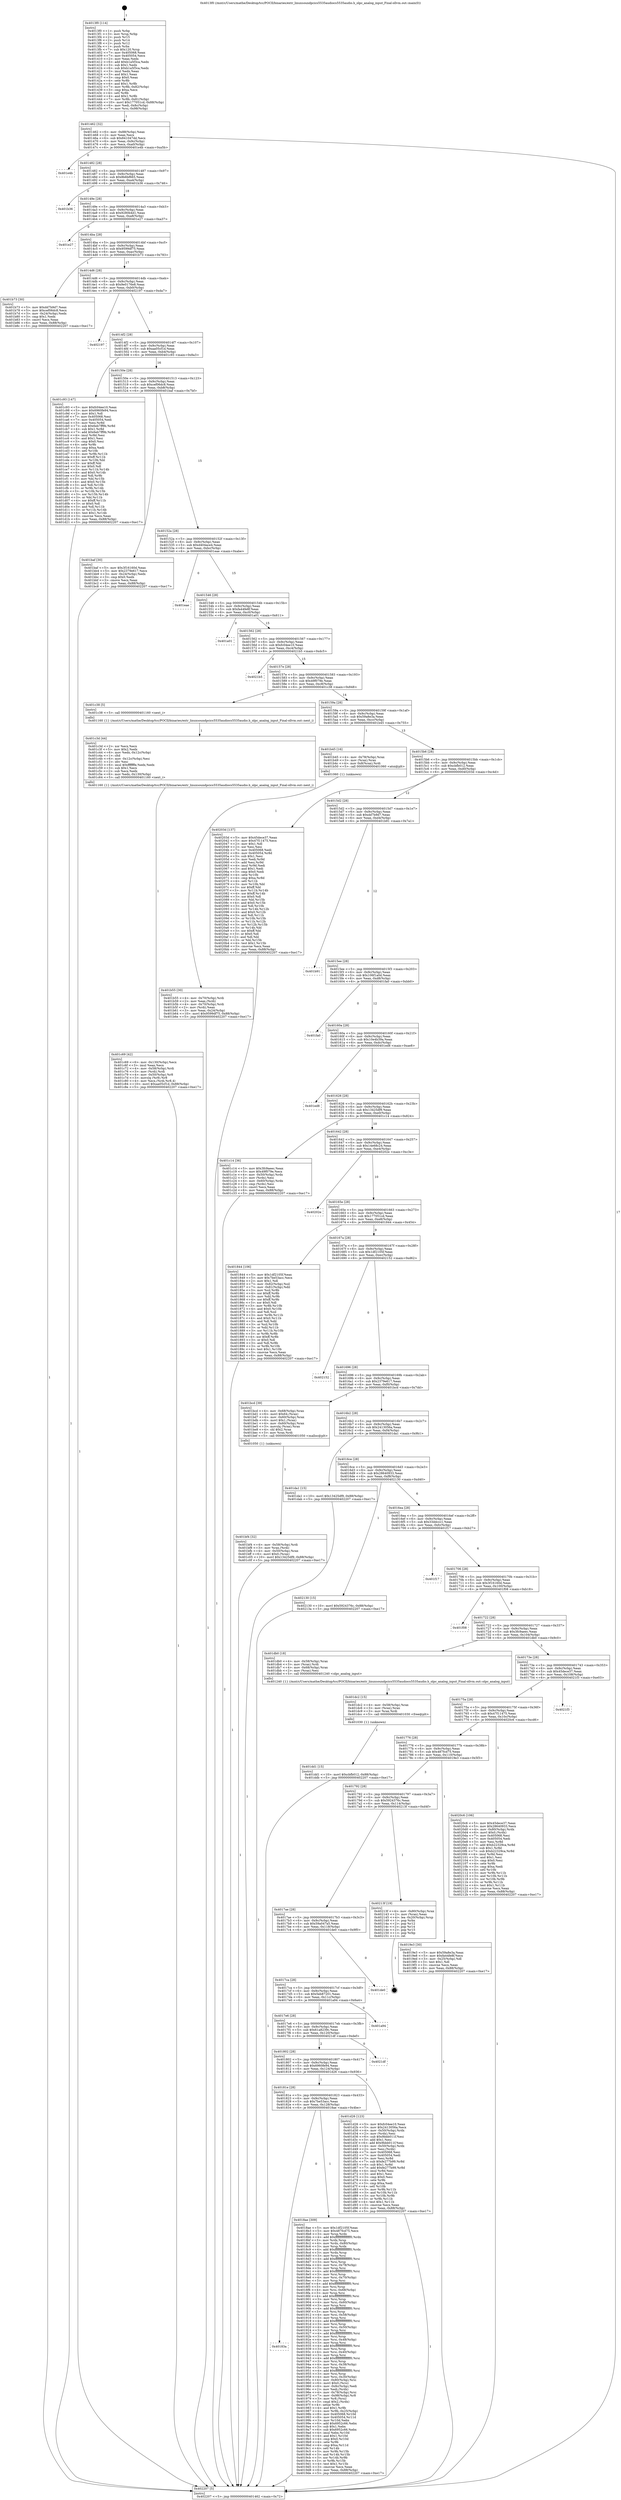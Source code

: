 digraph "0x4013f0" {
  label = "0x4013f0 (/mnt/c/Users/mathe/Desktop/tcc/POCII/binaries/extr_linuxsoundpcics5535audiocs5535audio.h_olpc_analog_input_Final-ollvm.out::main(0))"
  labelloc = "t"
  node[shape=record]

  Entry [label="",width=0.3,height=0.3,shape=circle,fillcolor=black,style=filled]
  "0x401462" [label="{
     0x401462 [32]\l
     | [instrs]\l
     &nbsp;&nbsp;0x401462 \<+6\>: mov -0x88(%rbp),%eax\l
     &nbsp;&nbsp;0x401468 \<+2\>: mov %eax,%ecx\l
     &nbsp;&nbsp;0x40146a \<+6\>: sub $0x841047dd,%ecx\l
     &nbsp;&nbsp;0x401470 \<+6\>: mov %eax,-0x9c(%rbp)\l
     &nbsp;&nbsp;0x401476 \<+6\>: mov %ecx,-0xa0(%rbp)\l
     &nbsp;&nbsp;0x40147c \<+6\>: je 0000000000401e4b \<main+0xa5b\>\l
  }"]
  "0x401e4b" [label="{
     0x401e4b\l
  }", style=dashed]
  "0x401482" [label="{
     0x401482 [28]\l
     | [instrs]\l
     &nbsp;&nbsp;0x401482 \<+5\>: jmp 0000000000401487 \<main+0x97\>\l
     &nbsp;&nbsp;0x401487 \<+6\>: mov -0x9c(%rbp),%eax\l
     &nbsp;&nbsp;0x40148d \<+5\>: sub $0x8b6bf665,%eax\l
     &nbsp;&nbsp;0x401492 \<+6\>: mov %eax,-0xa4(%rbp)\l
     &nbsp;&nbsp;0x401498 \<+6\>: je 0000000000401b36 \<main+0x746\>\l
  }"]
  Exit [label="",width=0.3,height=0.3,shape=circle,fillcolor=black,style=filled,peripheries=2]
  "0x401b36" [label="{
     0x401b36\l
  }", style=dashed]
  "0x40149e" [label="{
     0x40149e [28]\l
     | [instrs]\l
     &nbsp;&nbsp;0x40149e \<+5\>: jmp 00000000004014a3 \<main+0xb3\>\l
     &nbsp;&nbsp;0x4014a3 \<+6\>: mov -0x9c(%rbp),%eax\l
     &nbsp;&nbsp;0x4014a9 \<+5\>: sub $0x9280b4d1,%eax\l
     &nbsp;&nbsp;0x4014ae \<+6\>: mov %eax,-0xa8(%rbp)\l
     &nbsp;&nbsp;0x4014b4 \<+6\>: je 0000000000401e27 \<main+0xa37\>\l
  }"]
  "0x401dd1" [label="{
     0x401dd1 [15]\l
     | [instrs]\l
     &nbsp;&nbsp;0x401dd1 \<+10\>: movl $0xcbfb012,-0x88(%rbp)\l
     &nbsp;&nbsp;0x401ddb \<+5\>: jmp 0000000000402207 \<main+0xe17\>\l
  }"]
  "0x401e27" [label="{
     0x401e27\l
  }", style=dashed]
  "0x4014ba" [label="{
     0x4014ba [28]\l
     | [instrs]\l
     &nbsp;&nbsp;0x4014ba \<+5\>: jmp 00000000004014bf \<main+0xcf\>\l
     &nbsp;&nbsp;0x4014bf \<+6\>: mov -0x9c(%rbp),%eax\l
     &nbsp;&nbsp;0x4014c5 \<+5\>: sub $0x9599df75,%eax\l
     &nbsp;&nbsp;0x4014ca \<+6\>: mov %eax,-0xac(%rbp)\l
     &nbsp;&nbsp;0x4014d0 \<+6\>: je 0000000000401b73 \<main+0x783\>\l
  }"]
  "0x401dc2" [label="{
     0x401dc2 [15]\l
     | [instrs]\l
     &nbsp;&nbsp;0x401dc2 \<+4\>: mov -0x58(%rbp),%rax\l
     &nbsp;&nbsp;0x401dc6 \<+3\>: mov (%rax),%rax\l
     &nbsp;&nbsp;0x401dc9 \<+3\>: mov %rax,%rdi\l
     &nbsp;&nbsp;0x401dcc \<+5\>: call 0000000000401030 \<free@plt\>\l
     | [calls]\l
     &nbsp;&nbsp;0x401030 \{1\} (unknown)\l
  }"]
  "0x401b73" [label="{
     0x401b73 [30]\l
     | [instrs]\l
     &nbsp;&nbsp;0x401b73 \<+5\>: mov $0xdd7b9d7,%eax\l
     &nbsp;&nbsp;0x401b78 \<+5\>: mov $0xcef06dc8,%ecx\l
     &nbsp;&nbsp;0x401b7d \<+3\>: mov -0x24(%rbp),%edx\l
     &nbsp;&nbsp;0x401b80 \<+3\>: cmp $0x1,%edx\l
     &nbsp;&nbsp;0x401b83 \<+3\>: cmovl %ecx,%eax\l
     &nbsp;&nbsp;0x401b86 \<+6\>: mov %eax,-0x88(%rbp)\l
     &nbsp;&nbsp;0x401b8c \<+5\>: jmp 0000000000402207 \<main+0xe17\>\l
  }"]
  "0x4014d6" [label="{
     0x4014d6 [28]\l
     | [instrs]\l
     &nbsp;&nbsp;0x4014d6 \<+5\>: jmp 00000000004014db \<main+0xeb\>\l
     &nbsp;&nbsp;0x4014db \<+6\>: mov -0x9c(%rbp),%eax\l
     &nbsp;&nbsp;0x4014e1 \<+5\>: sub $0x9e0176e8,%eax\l
     &nbsp;&nbsp;0x4014e6 \<+6\>: mov %eax,-0xb0(%rbp)\l
     &nbsp;&nbsp;0x4014ec \<+6\>: je 0000000000402197 \<main+0xda7\>\l
  }"]
  "0x401c69" [label="{
     0x401c69 [42]\l
     | [instrs]\l
     &nbsp;&nbsp;0x401c69 \<+6\>: mov -0x130(%rbp),%ecx\l
     &nbsp;&nbsp;0x401c6f \<+3\>: imul %eax,%ecx\l
     &nbsp;&nbsp;0x401c72 \<+4\>: mov -0x58(%rbp),%rdi\l
     &nbsp;&nbsp;0x401c76 \<+3\>: mov (%rdi),%rdi\l
     &nbsp;&nbsp;0x401c79 \<+4\>: mov -0x50(%rbp),%r8\l
     &nbsp;&nbsp;0x401c7d \<+3\>: movslq (%r8),%r8\l
     &nbsp;&nbsp;0x401c80 \<+4\>: mov %ecx,(%rdi,%r8,4)\l
     &nbsp;&nbsp;0x401c84 \<+10\>: movl $0xaa05cf1d,-0x88(%rbp)\l
     &nbsp;&nbsp;0x401c8e \<+5\>: jmp 0000000000402207 \<main+0xe17\>\l
  }"]
  "0x402197" [label="{
     0x402197\l
  }", style=dashed]
  "0x4014f2" [label="{
     0x4014f2 [28]\l
     | [instrs]\l
     &nbsp;&nbsp;0x4014f2 \<+5\>: jmp 00000000004014f7 \<main+0x107\>\l
     &nbsp;&nbsp;0x4014f7 \<+6\>: mov -0x9c(%rbp),%eax\l
     &nbsp;&nbsp;0x4014fd \<+5\>: sub $0xaa05cf1d,%eax\l
     &nbsp;&nbsp;0x401502 \<+6\>: mov %eax,-0xb4(%rbp)\l
     &nbsp;&nbsp;0x401508 \<+6\>: je 0000000000401c93 \<main+0x8a3\>\l
  }"]
  "0x401c3d" [label="{
     0x401c3d [44]\l
     | [instrs]\l
     &nbsp;&nbsp;0x401c3d \<+2\>: xor %ecx,%ecx\l
     &nbsp;&nbsp;0x401c3f \<+5\>: mov $0x2,%edx\l
     &nbsp;&nbsp;0x401c44 \<+6\>: mov %edx,-0x12c(%rbp)\l
     &nbsp;&nbsp;0x401c4a \<+1\>: cltd\l
     &nbsp;&nbsp;0x401c4b \<+6\>: mov -0x12c(%rbp),%esi\l
     &nbsp;&nbsp;0x401c51 \<+2\>: idiv %esi\l
     &nbsp;&nbsp;0x401c53 \<+6\>: imul $0xfffffffe,%edx,%edx\l
     &nbsp;&nbsp;0x401c59 \<+3\>: sub $0x1,%ecx\l
     &nbsp;&nbsp;0x401c5c \<+2\>: sub %ecx,%edx\l
     &nbsp;&nbsp;0x401c5e \<+6\>: mov %edx,-0x130(%rbp)\l
     &nbsp;&nbsp;0x401c64 \<+5\>: call 0000000000401160 \<next_i\>\l
     | [calls]\l
     &nbsp;&nbsp;0x401160 \{1\} (/mnt/c/Users/mathe/Desktop/tcc/POCII/binaries/extr_linuxsoundpcics5535audiocs5535audio.h_olpc_analog_input_Final-ollvm.out::next_i)\l
  }"]
  "0x401c93" [label="{
     0x401c93 [147]\l
     | [instrs]\l
     &nbsp;&nbsp;0x401c93 \<+5\>: mov $0xfc04ee10,%eax\l
     &nbsp;&nbsp;0x401c98 \<+5\>: mov $0x6960fe94,%ecx\l
     &nbsp;&nbsp;0x401c9d \<+2\>: mov $0x1,%dl\l
     &nbsp;&nbsp;0x401c9f \<+7\>: mov 0x405068,%esi\l
     &nbsp;&nbsp;0x401ca6 \<+7\>: mov 0x405054,%edi\l
     &nbsp;&nbsp;0x401cad \<+3\>: mov %esi,%r8d\l
     &nbsp;&nbsp;0x401cb0 \<+7\>: sub $0x6eb7ff9b,%r8d\l
     &nbsp;&nbsp;0x401cb7 \<+4\>: sub $0x1,%r8d\l
     &nbsp;&nbsp;0x401cbb \<+7\>: add $0x6eb7ff9b,%r8d\l
     &nbsp;&nbsp;0x401cc2 \<+4\>: imul %r8d,%esi\l
     &nbsp;&nbsp;0x401cc6 \<+3\>: and $0x1,%esi\l
     &nbsp;&nbsp;0x401cc9 \<+3\>: cmp $0x0,%esi\l
     &nbsp;&nbsp;0x401ccc \<+4\>: sete %r9b\l
     &nbsp;&nbsp;0x401cd0 \<+3\>: cmp $0xa,%edi\l
     &nbsp;&nbsp;0x401cd3 \<+4\>: setl %r10b\l
     &nbsp;&nbsp;0x401cd7 \<+3\>: mov %r9b,%r11b\l
     &nbsp;&nbsp;0x401cda \<+4\>: xor $0xff,%r11b\l
     &nbsp;&nbsp;0x401cde \<+3\>: mov %r10b,%bl\l
     &nbsp;&nbsp;0x401ce1 \<+3\>: xor $0xff,%bl\l
     &nbsp;&nbsp;0x401ce4 \<+3\>: xor $0x0,%dl\l
     &nbsp;&nbsp;0x401ce7 \<+3\>: mov %r11b,%r14b\l
     &nbsp;&nbsp;0x401cea \<+4\>: and $0x0,%r14b\l
     &nbsp;&nbsp;0x401cee \<+3\>: and %dl,%r9b\l
     &nbsp;&nbsp;0x401cf1 \<+3\>: mov %bl,%r15b\l
     &nbsp;&nbsp;0x401cf4 \<+4\>: and $0x0,%r15b\l
     &nbsp;&nbsp;0x401cf8 \<+3\>: and %dl,%r10b\l
     &nbsp;&nbsp;0x401cfb \<+3\>: or %r9b,%r14b\l
     &nbsp;&nbsp;0x401cfe \<+3\>: or %r10b,%r15b\l
     &nbsp;&nbsp;0x401d01 \<+3\>: xor %r15b,%r14b\l
     &nbsp;&nbsp;0x401d04 \<+3\>: or %bl,%r11b\l
     &nbsp;&nbsp;0x401d07 \<+4\>: xor $0xff,%r11b\l
     &nbsp;&nbsp;0x401d0b \<+3\>: or $0x0,%dl\l
     &nbsp;&nbsp;0x401d0e \<+3\>: and %dl,%r11b\l
     &nbsp;&nbsp;0x401d11 \<+3\>: or %r11b,%r14b\l
     &nbsp;&nbsp;0x401d14 \<+4\>: test $0x1,%r14b\l
     &nbsp;&nbsp;0x401d18 \<+3\>: cmovne %ecx,%eax\l
     &nbsp;&nbsp;0x401d1b \<+6\>: mov %eax,-0x88(%rbp)\l
     &nbsp;&nbsp;0x401d21 \<+5\>: jmp 0000000000402207 \<main+0xe17\>\l
  }"]
  "0x40150e" [label="{
     0x40150e [28]\l
     | [instrs]\l
     &nbsp;&nbsp;0x40150e \<+5\>: jmp 0000000000401513 \<main+0x123\>\l
     &nbsp;&nbsp;0x401513 \<+6\>: mov -0x9c(%rbp),%eax\l
     &nbsp;&nbsp;0x401519 \<+5\>: sub $0xcef06dc8,%eax\l
     &nbsp;&nbsp;0x40151e \<+6\>: mov %eax,-0xb8(%rbp)\l
     &nbsp;&nbsp;0x401524 \<+6\>: je 0000000000401baf \<main+0x7bf\>\l
  }"]
  "0x401bf4" [label="{
     0x401bf4 [32]\l
     | [instrs]\l
     &nbsp;&nbsp;0x401bf4 \<+4\>: mov -0x58(%rbp),%rdi\l
     &nbsp;&nbsp;0x401bf8 \<+3\>: mov %rax,(%rdi)\l
     &nbsp;&nbsp;0x401bfb \<+4\>: mov -0x50(%rbp),%rax\l
     &nbsp;&nbsp;0x401bff \<+6\>: movl $0x0,(%rax)\l
     &nbsp;&nbsp;0x401c05 \<+10\>: movl $0x13425df9,-0x88(%rbp)\l
     &nbsp;&nbsp;0x401c0f \<+5\>: jmp 0000000000402207 \<main+0xe17\>\l
  }"]
  "0x401baf" [label="{
     0x401baf [30]\l
     | [instrs]\l
     &nbsp;&nbsp;0x401baf \<+5\>: mov $0x3f16160d,%eax\l
     &nbsp;&nbsp;0x401bb4 \<+5\>: mov $0x2379e617,%ecx\l
     &nbsp;&nbsp;0x401bb9 \<+3\>: mov -0x24(%rbp),%edx\l
     &nbsp;&nbsp;0x401bbc \<+3\>: cmp $0x0,%edx\l
     &nbsp;&nbsp;0x401bbf \<+3\>: cmove %ecx,%eax\l
     &nbsp;&nbsp;0x401bc2 \<+6\>: mov %eax,-0x88(%rbp)\l
     &nbsp;&nbsp;0x401bc8 \<+5\>: jmp 0000000000402207 \<main+0xe17\>\l
  }"]
  "0x40152a" [label="{
     0x40152a [28]\l
     | [instrs]\l
     &nbsp;&nbsp;0x40152a \<+5\>: jmp 000000000040152f \<main+0x13f\>\l
     &nbsp;&nbsp;0x40152f \<+6\>: mov -0x9c(%rbp),%eax\l
     &nbsp;&nbsp;0x401535 \<+5\>: sub $0xd404ace4,%eax\l
     &nbsp;&nbsp;0x40153a \<+6\>: mov %eax,-0xbc(%rbp)\l
     &nbsp;&nbsp;0x401540 \<+6\>: je 0000000000401eae \<main+0xabe\>\l
  }"]
  "0x401b55" [label="{
     0x401b55 [30]\l
     | [instrs]\l
     &nbsp;&nbsp;0x401b55 \<+4\>: mov -0x70(%rbp),%rdi\l
     &nbsp;&nbsp;0x401b59 \<+2\>: mov %eax,(%rdi)\l
     &nbsp;&nbsp;0x401b5b \<+4\>: mov -0x70(%rbp),%rdi\l
     &nbsp;&nbsp;0x401b5f \<+2\>: mov (%rdi),%eax\l
     &nbsp;&nbsp;0x401b61 \<+3\>: mov %eax,-0x24(%rbp)\l
     &nbsp;&nbsp;0x401b64 \<+10\>: movl $0x9599df75,-0x88(%rbp)\l
     &nbsp;&nbsp;0x401b6e \<+5\>: jmp 0000000000402207 \<main+0xe17\>\l
  }"]
  "0x401eae" [label="{
     0x401eae\l
  }", style=dashed]
  "0x401546" [label="{
     0x401546 [28]\l
     | [instrs]\l
     &nbsp;&nbsp;0x401546 \<+5\>: jmp 000000000040154b \<main+0x15b\>\l
     &nbsp;&nbsp;0x40154b \<+6\>: mov -0x9c(%rbp),%eax\l
     &nbsp;&nbsp;0x401551 \<+5\>: sub $0xfa44fe8f,%eax\l
     &nbsp;&nbsp;0x401556 \<+6\>: mov %eax,-0xc0(%rbp)\l
     &nbsp;&nbsp;0x40155c \<+6\>: je 0000000000401a01 \<main+0x611\>\l
  }"]
  "0x40183a" [label="{
     0x40183a\l
  }", style=dashed]
  "0x401a01" [label="{
     0x401a01\l
  }", style=dashed]
  "0x401562" [label="{
     0x401562 [28]\l
     | [instrs]\l
     &nbsp;&nbsp;0x401562 \<+5\>: jmp 0000000000401567 \<main+0x177\>\l
     &nbsp;&nbsp;0x401567 \<+6\>: mov -0x9c(%rbp),%eax\l
     &nbsp;&nbsp;0x40156d \<+5\>: sub $0xfc04ee10,%eax\l
     &nbsp;&nbsp;0x401572 \<+6\>: mov %eax,-0xc4(%rbp)\l
     &nbsp;&nbsp;0x401578 \<+6\>: je 00000000004021b5 \<main+0xdc5\>\l
  }"]
  "0x4018ae" [label="{
     0x4018ae [309]\l
     | [instrs]\l
     &nbsp;&nbsp;0x4018ae \<+5\>: mov $0x1df2105f,%eax\l
     &nbsp;&nbsp;0x4018b3 \<+5\>: mov $0x487fcd75,%ecx\l
     &nbsp;&nbsp;0x4018b8 \<+3\>: mov %rsp,%rdx\l
     &nbsp;&nbsp;0x4018bb \<+4\>: add $0xfffffffffffffff0,%rdx\l
     &nbsp;&nbsp;0x4018bf \<+3\>: mov %rdx,%rsp\l
     &nbsp;&nbsp;0x4018c2 \<+4\>: mov %rdx,-0x80(%rbp)\l
     &nbsp;&nbsp;0x4018c6 \<+3\>: mov %rsp,%rdx\l
     &nbsp;&nbsp;0x4018c9 \<+4\>: add $0xfffffffffffffff0,%rdx\l
     &nbsp;&nbsp;0x4018cd \<+3\>: mov %rdx,%rsp\l
     &nbsp;&nbsp;0x4018d0 \<+3\>: mov %rsp,%rsi\l
     &nbsp;&nbsp;0x4018d3 \<+4\>: add $0xfffffffffffffff0,%rsi\l
     &nbsp;&nbsp;0x4018d7 \<+3\>: mov %rsi,%rsp\l
     &nbsp;&nbsp;0x4018da \<+4\>: mov %rsi,-0x78(%rbp)\l
     &nbsp;&nbsp;0x4018de \<+3\>: mov %rsp,%rsi\l
     &nbsp;&nbsp;0x4018e1 \<+4\>: add $0xfffffffffffffff0,%rsi\l
     &nbsp;&nbsp;0x4018e5 \<+3\>: mov %rsi,%rsp\l
     &nbsp;&nbsp;0x4018e8 \<+4\>: mov %rsi,-0x70(%rbp)\l
     &nbsp;&nbsp;0x4018ec \<+3\>: mov %rsp,%rsi\l
     &nbsp;&nbsp;0x4018ef \<+4\>: add $0xfffffffffffffff0,%rsi\l
     &nbsp;&nbsp;0x4018f3 \<+3\>: mov %rsi,%rsp\l
     &nbsp;&nbsp;0x4018f6 \<+4\>: mov %rsi,-0x68(%rbp)\l
     &nbsp;&nbsp;0x4018fa \<+3\>: mov %rsp,%rsi\l
     &nbsp;&nbsp;0x4018fd \<+4\>: add $0xfffffffffffffff0,%rsi\l
     &nbsp;&nbsp;0x401901 \<+3\>: mov %rsi,%rsp\l
     &nbsp;&nbsp;0x401904 \<+4\>: mov %rsi,-0x60(%rbp)\l
     &nbsp;&nbsp;0x401908 \<+3\>: mov %rsp,%rsi\l
     &nbsp;&nbsp;0x40190b \<+4\>: add $0xfffffffffffffff0,%rsi\l
     &nbsp;&nbsp;0x40190f \<+3\>: mov %rsi,%rsp\l
     &nbsp;&nbsp;0x401912 \<+4\>: mov %rsi,-0x58(%rbp)\l
     &nbsp;&nbsp;0x401916 \<+3\>: mov %rsp,%rsi\l
     &nbsp;&nbsp;0x401919 \<+4\>: add $0xfffffffffffffff0,%rsi\l
     &nbsp;&nbsp;0x40191d \<+3\>: mov %rsi,%rsp\l
     &nbsp;&nbsp;0x401920 \<+4\>: mov %rsi,-0x50(%rbp)\l
     &nbsp;&nbsp;0x401924 \<+3\>: mov %rsp,%rsi\l
     &nbsp;&nbsp;0x401927 \<+4\>: add $0xfffffffffffffff0,%rsi\l
     &nbsp;&nbsp;0x40192b \<+3\>: mov %rsi,%rsp\l
     &nbsp;&nbsp;0x40192e \<+4\>: mov %rsi,-0x48(%rbp)\l
     &nbsp;&nbsp;0x401932 \<+3\>: mov %rsp,%rsi\l
     &nbsp;&nbsp;0x401935 \<+4\>: add $0xfffffffffffffff0,%rsi\l
     &nbsp;&nbsp;0x401939 \<+3\>: mov %rsi,%rsp\l
     &nbsp;&nbsp;0x40193c \<+4\>: mov %rsi,-0x40(%rbp)\l
     &nbsp;&nbsp;0x401940 \<+3\>: mov %rsp,%rsi\l
     &nbsp;&nbsp;0x401943 \<+4\>: add $0xfffffffffffffff0,%rsi\l
     &nbsp;&nbsp;0x401947 \<+3\>: mov %rsi,%rsp\l
     &nbsp;&nbsp;0x40194a \<+4\>: mov %rsi,-0x38(%rbp)\l
     &nbsp;&nbsp;0x40194e \<+3\>: mov %rsp,%rsi\l
     &nbsp;&nbsp;0x401951 \<+4\>: add $0xfffffffffffffff0,%rsi\l
     &nbsp;&nbsp;0x401955 \<+3\>: mov %rsi,%rsp\l
     &nbsp;&nbsp;0x401958 \<+4\>: mov %rsi,-0x30(%rbp)\l
     &nbsp;&nbsp;0x40195c \<+4\>: mov -0x80(%rbp),%rsi\l
     &nbsp;&nbsp;0x401960 \<+6\>: movl $0x0,(%rsi)\l
     &nbsp;&nbsp;0x401966 \<+6\>: mov -0x8c(%rbp),%edi\l
     &nbsp;&nbsp;0x40196c \<+2\>: mov %edi,(%rdx)\l
     &nbsp;&nbsp;0x40196e \<+4\>: mov -0x78(%rbp),%rsi\l
     &nbsp;&nbsp;0x401972 \<+7\>: mov -0x98(%rbp),%r8\l
     &nbsp;&nbsp;0x401979 \<+3\>: mov %r8,(%rsi)\l
     &nbsp;&nbsp;0x40197c \<+3\>: cmpl $0x2,(%rdx)\l
     &nbsp;&nbsp;0x40197f \<+4\>: setne %r9b\l
     &nbsp;&nbsp;0x401983 \<+4\>: and $0x1,%r9b\l
     &nbsp;&nbsp;0x401987 \<+4\>: mov %r9b,-0x25(%rbp)\l
     &nbsp;&nbsp;0x40198b \<+8\>: mov 0x405068,%r10d\l
     &nbsp;&nbsp;0x401993 \<+8\>: mov 0x405054,%r11d\l
     &nbsp;&nbsp;0x40199b \<+3\>: mov %r10d,%ebx\l
     &nbsp;&nbsp;0x40199e \<+6\>: add $0x6952c66,%ebx\l
     &nbsp;&nbsp;0x4019a4 \<+3\>: sub $0x1,%ebx\l
     &nbsp;&nbsp;0x4019a7 \<+6\>: sub $0x6952c66,%ebx\l
     &nbsp;&nbsp;0x4019ad \<+4\>: imul %ebx,%r10d\l
     &nbsp;&nbsp;0x4019b1 \<+4\>: and $0x1,%r10d\l
     &nbsp;&nbsp;0x4019b5 \<+4\>: cmp $0x0,%r10d\l
     &nbsp;&nbsp;0x4019b9 \<+4\>: sete %r9b\l
     &nbsp;&nbsp;0x4019bd \<+4\>: cmp $0xa,%r11d\l
     &nbsp;&nbsp;0x4019c1 \<+4\>: setl %r14b\l
     &nbsp;&nbsp;0x4019c5 \<+3\>: mov %r9b,%r15b\l
     &nbsp;&nbsp;0x4019c8 \<+3\>: and %r14b,%r15b\l
     &nbsp;&nbsp;0x4019cb \<+3\>: xor %r14b,%r9b\l
     &nbsp;&nbsp;0x4019ce \<+3\>: or %r9b,%r15b\l
     &nbsp;&nbsp;0x4019d1 \<+4\>: test $0x1,%r15b\l
     &nbsp;&nbsp;0x4019d5 \<+3\>: cmovne %ecx,%eax\l
     &nbsp;&nbsp;0x4019d8 \<+6\>: mov %eax,-0x88(%rbp)\l
     &nbsp;&nbsp;0x4019de \<+5\>: jmp 0000000000402207 \<main+0xe17\>\l
  }"]
  "0x4021b5" [label="{
     0x4021b5\l
  }", style=dashed]
  "0x40157e" [label="{
     0x40157e [28]\l
     | [instrs]\l
     &nbsp;&nbsp;0x40157e \<+5\>: jmp 0000000000401583 \<main+0x193\>\l
     &nbsp;&nbsp;0x401583 \<+6\>: mov -0x9c(%rbp),%eax\l
     &nbsp;&nbsp;0x401589 \<+5\>: sub $0x49f079e,%eax\l
     &nbsp;&nbsp;0x40158e \<+6\>: mov %eax,-0xc8(%rbp)\l
     &nbsp;&nbsp;0x401594 \<+6\>: je 0000000000401c38 \<main+0x848\>\l
  }"]
  "0x40181e" [label="{
     0x40181e [28]\l
     | [instrs]\l
     &nbsp;&nbsp;0x40181e \<+5\>: jmp 0000000000401823 \<main+0x433\>\l
     &nbsp;&nbsp;0x401823 \<+6\>: mov -0x9c(%rbp),%eax\l
     &nbsp;&nbsp;0x401829 \<+5\>: sub $0x7be53acc,%eax\l
     &nbsp;&nbsp;0x40182e \<+6\>: mov %eax,-0x128(%rbp)\l
     &nbsp;&nbsp;0x401834 \<+6\>: je 00000000004018ae \<main+0x4be\>\l
  }"]
  "0x401c38" [label="{
     0x401c38 [5]\l
     | [instrs]\l
     &nbsp;&nbsp;0x401c38 \<+5\>: call 0000000000401160 \<next_i\>\l
     | [calls]\l
     &nbsp;&nbsp;0x401160 \{1\} (/mnt/c/Users/mathe/Desktop/tcc/POCII/binaries/extr_linuxsoundpcics5535audiocs5535audio.h_olpc_analog_input_Final-ollvm.out::next_i)\l
  }"]
  "0x40159a" [label="{
     0x40159a [28]\l
     | [instrs]\l
     &nbsp;&nbsp;0x40159a \<+5\>: jmp 000000000040159f \<main+0x1af\>\l
     &nbsp;&nbsp;0x40159f \<+6\>: mov -0x9c(%rbp),%eax\l
     &nbsp;&nbsp;0x4015a5 \<+5\>: sub $0x59a8e3a,%eax\l
     &nbsp;&nbsp;0x4015aa \<+6\>: mov %eax,-0xcc(%rbp)\l
     &nbsp;&nbsp;0x4015b0 \<+6\>: je 0000000000401b45 \<main+0x755\>\l
  }"]
  "0x401d26" [label="{
     0x401d26 [123]\l
     | [instrs]\l
     &nbsp;&nbsp;0x401d26 \<+5\>: mov $0xfc04ee10,%eax\l
     &nbsp;&nbsp;0x401d2b \<+5\>: mov $0x2413056a,%ecx\l
     &nbsp;&nbsp;0x401d30 \<+4\>: mov -0x50(%rbp),%rdx\l
     &nbsp;&nbsp;0x401d34 \<+2\>: mov (%rdx),%esi\l
     &nbsp;&nbsp;0x401d36 \<+6\>: sub $0x9bbb011f,%esi\l
     &nbsp;&nbsp;0x401d3c \<+3\>: add $0x1,%esi\l
     &nbsp;&nbsp;0x401d3f \<+6\>: add $0x9bbb011f,%esi\l
     &nbsp;&nbsp;0x401d45 \<+4\>: mov -0x50(%rbp),%rdx\l
     &nbsp;&nbsp;0x401d49 \<+2\>: mov %esi,(%rdx)\l
     &nbsp;&nbsp;0x401d4b \<+7\>: mov 0x405068,%esi\l
     &nbsp;&nbsp;0x401d52 \<+7\>: mov 0x405054,%edi\l
     &nbsp;&nbsp;0x401d59 \<+3\>: mov %esi,%r8d\l
     &nbsp;&nbsp;0x401d5c \<+7\>: sub $0xfe277b99,%r8d\l
     &nbsp;&nbsp;0x401d63 \<+4\>: sub $0x1,%r8d\l
     &nbsp;&nbsp;0x401d67 \<+7\>: add $0xfe277b99,%r8d\l
     &nbsp;&nbsp;0x401d6e \<+4\>: imul %r8d,%esi\l
     &nbsp;&nbsp;0x401d72 \<+3\>: and $0x1,%esi\l
     &nbsp;&nbsp;0x401d75 \<+3\>: cmp $0x0,%esi\l
     &nbsp;&nbsp;0x401d78 \<+4\>: sete %r9b\l
     &nbsp;&nbsp;0x401d7c \<+3\>: cmp $0xa,%edi\l
     &nbsp;&nbsp;0x401d7f \<+4\>: setl %r10b\l
     &nbsp;&nbsp;0x401d83 \<+3\>: mov %r9b,%r11b\l
     &nbsp;&nbsp;0x401d86 \<+3\>: and %r10b,%r11b\l
     &nbsp;&nbsp;0x401d89 \<+3\>: xor %r10b,%r9b\l
     &nbsp;&nbsp;0x401d8c \<+3\>: or %r9b,%r11b\l
     &nbsp;&nbsp;0x401d8f \<+4\>: test $0x1,%r11b\l
     &nbsp;&nbsp;0x401d93 \<+3\>: cmovne %ecx,%eax\l
     &nbsp;&nbsp;0x401d96 \<+6\>: mov %eax,-0x88(%rbp)\l
     &nbsp;&nbsp;0x401d9c \<+5\>: jmp 0000000000402207 \<main+0xe17\>\l
  }"]
  "0x401b45" [label="{
     0x401b45 [16]\l
     | [instrs]\l
     &nbsp;&nbsp;0x401b45 \<+4\>: mov -0x78(%rbp),%rax\l
     &nbsp;&nbsp;0x401b49 \<+3\>: mov (%rax),%rax\l
     &nbsp;&nbsp;0x401b4c \<+4\>: mov 0x8(%rax),%rdi\l
     &nbsp;&nbsp;0x401b50 \<+5\>: call 0000000000401060 \<atoi@plt\>\l
     | [calls]\l
     &nbsp;&nbsp;0x401060 \{1\} (unknown)\l
  }"]
  "0x4015b6" [label="{
     0x4015b6 [28]\l
     | [instrs]\l
     &nbsp;&nbsp;0x4015b6 \<+5\>: jmp 00000000004015bb \<main+0x1cb\>\l
     &nbsp;&nbsp;0x4015bb \<+6\>: mov -0x9c(%rbp),%eax\l
     &nbsp;&nbsp;0x4015c1 \<+5\>: sub $0xcbfb012,%eax\l
     &nbsp;&nbsp;0x4015c6 \<+6\>: mov %eax,-0xd0(%rbp)\l
     &nbsp;&nbsp;0x4015cc \<+6\>: je 000000000040203d \<main+0xc4d\>\l
  }"]
  "0x401802" [label="{
     0x401802 [28]\l
     | [instrs]\l
     &nbsp;&nbsp;0x401802 \<+5\>: jmp 0000000000401807 \<main+0x417\>\l
     &nbsp;&nbsp;0x401807 \<+6\>: mov -0x9c(%rbp),%eax\l
     &nbsp;&nbsp;0x40180d \<+5\>: sub $0x6960fe94,%eax\l
     &nbsp;&nbsp;0x401812 \<+6\>: mov %eax,-0x124(%rbp)\l
     &nbsp;&nbsp;0x401818 \<+6\>: je 0000000000401d26 \<main+0x936\>\l
  }"]
  "0x40203d" [label="{
     0x40203d [137]\l
     | [instrs]\l
     &nbsp;&nbsp;0x40203d \<+5\>: mov $0x45dece37,%eax\l
     &nbsp;&nbsp;0x402042 \<+5\>: mov $0x47f11475,%ecx\l
     &nbsp;&nbsp;0x402047 \<+2\>: mov $0x1,%dl\l
     &nbsp;&nbsp;0x402049 \<+2\>: xor %esi,%esi\l
     &nbsp;&nbsp;0x40204b \<+7\>: mov 0x405068,%edi\l
     &nbsp;&nbsp;0x402052 \<+8\>: mov 0x405054,%r8d\l
     &nbsp;&nbsp;0x40205a \<+3\>: sub $0x1,%esi\l
     &nbsp;&nbsp;0x40205d \<+3\>: mov %edi,%r9d\l
     &nbsp;&nbsp;0x402060 \<+3\>: add %esi,%r9d\l
     &nbsp;&nbsp;0x402063 \<+4\>: imul %r9d,%edi\l
     &nbsp;&nbsp;0x402067 \<+3\>: and $0x1,%edi\l
     &nbsp;&nbsp;0x40206a \<+3\>: cmp $0x0,%edi\l
     &nbsp;&nbsp;0x40206d \<+4\>: sete %r10b\l
     &nbsp;&nbsp;0x402071 \<+4\>: cmp $0xa,%r8d\l
     &nbsp;&nbsp;0x402075 \<+4\>: setl %r11b\l
     &nbsp;&nbsp;0x402079 \<+3\>: mov %r10b,%bl\l
     &nbsp;&nbsp;0x40207c \<+3\>: xor $0xff,%bl\l
     &nbsp;&nbsp;0x40207f \<+3\>: mov %r11b,%r14b\l
     &nbsp;&nbsp;0x402082 \<+4\>: xor $0xff,%r14b\l
     &nbsp;&nbsp;0x402086 \<+3\>: xor $0x0,%dl\l
     &nbsp;&nbsp;0x402089 \<+3\>: mov %bl,%r15b\l
     &nbsp;&nbsp;0x40208c \<+4\>: and $0x0,%r15b\l
     &nbsp;&nbsp;0x402090 \<+3\>: and %dl,%r10b\l
     &nbsp;&nbsp;0x402093 \<+3\>: mov %r14b,%r12b\l
     &nbsp;&nbsp;0x402096 \<+4\>: and $0x0,%r12b\l
     &nbsp;&nbsp;0x40209a \<+3\>: and %dl,%r11b\l
     &nbsp;&nbsp;0x40209d \<+3\>: or %r10b,%r15b\l
     &nbsp;&nbsp;0x4020a0 \<+3\>: or %r11b,%r12b\l
     &nbsp;&nbsp;0x4020a3 \<+3\>: xor %r12b,%r15b\l
     &nbsp;&nbsp;0x4020a6 \<+3\>: or %r14b,%bl\l
     &nbsp;&nbsp;0x4020a9 \<+3\>: xor $0xff,%bl\l
     &nbsp;&nbsp;0x4020ac \<+3\>: or $0x0,%dl\l
     &nbsp;&nbsp;0x4020af \<+2\>: and %dl,%bl\l
     &nbsp;&nbsp;0x4020b1 \<+3\>: or %bl,%r15b\l
     &nbsp;&nbsp;0x4020b4 \<+4\>: test $0x1,%r15b\l
     &nbsp;&nbsp;0x4020b8 \<+3\>: cmovne %ecx,%eax\l
     &nbsp;&nbsp;0x4020bb \<+6\>: mov %eax,-0x88(%rbp)\l
     &nbsp;&nbsp;0x4020c1 \<+5\>: jmp 0000000000402207 \<main+0xe17\>\l
  }"]
  "0x4015d2" [label="{
     0x4015d2 [28]\l
     | [instrs]\l
     &nbsp;&nbsp;0x4015d2 \<+5\>: jmp 00000000004015d7 \<main+0x1e7\>\l
     &nbsp;&nbsp;0x4015d7 \<+6\>: mov -0x9c(%rbp),%eax\l
     &nbsp;&nbsp;0x4015dd \<+5\>: sub $0xdd7b9d7,%eax\l
     &nbsp;&nbsp;0x4015e2 \<+6\>: mov %eax,-0xd4(%rbp)\l
     &nbsp;&nbsp;0x4015e8 \<+6\>: je 0000000000401b91 \<main+0x7a1\>\l
  }"]
  "0x4021df" [label="{
     0x4021df\l
  }", style=dashed]
  "0x401b91" [label="{
     0x401b91\l
  }", style=dashed]
  "0x4015ee" [label="{
     0x4015ee [28]\l
     | [instrs]\l
     &nbsp;&nbsp;0x4015ee \<+5\>: jmp 00000000004015f3 \<main+0x203\>\l
     &nbsp;&nbsp;0x4015f3 \<+6\>: mov -0x9c(%rbp),%eax\l
     &nbsp;&nbsp;0x4015f9 \<+5\>: sub $0x106f1a0d,%eax\l
     &nbsp;&nbsp;0x4015fe \<+6\>: mov %eax,-0xd8(%rbp)\l
     &nbsp;&nbsp;0x401604 \<+6\>: je 0000000000401fa0 \<main+0xbb0\>\l
  }"]
  "0x4017e6" [label="{
     0x4017e6 [28]\l
     | [instrs]\l
     &nbsp;&nbsp;0x4017e6 \<+5\>: jmp 00000000004017eb \<main+0x3fb\>\l
     &nbsp;&nbsp;0x4017eb \<+6\>: mov -0x9c(%rbp),%eax\l
     &nbsp;&nbsp;0x4017f1 \<+5\>: sub $0x61a8239c,%eax\l
     &nbsp;&nbsp;0x4017f6 \<+6\>: mov %eax,-0x120(%rbp)\l
     &nbsp;&nbsp;0x4017fc \<+6\>: je 00000000004021df \<main+0xdef\>\l
  }"]
  "0x401fa0" [label="{
     0x401fa0\l
  }", style=dashed]
  "0x40160a" [label="{
     0x40160a [28]\l
     | [instrs]\l
     &nbsp;&nbsp;0x40160a \<+5\>: jmp 000000000040160f \<main+0x21f\>\l
     &nbsp;&nbsp;0x40160f \<+6\>: mov -0x9c(%rbp),%eax\l
     &nbsp;&nbsp;0x401615 \<+5\>: sub $0x10e4b39a,%eax\l
     &nbsp;&nbsp;0x40161a \<+6\>: mov %eax,-0xdc(%rbp)\l
     &nbsp;&nbsp;0x401620 \<+6\>: je 0000000000401ed8 \<main+0xae8\>\l
  }"]
  "0x401a94" [label="{
     0x401a94\l
  }", style=dashed]
  "0x401ed8" [label="{
     0x401ed8\l
  }", style=dashed]
  "0x401626" [label="{
     0x401626 [28]\l
     | [instrs]\l
     &nbsp;&nbsp;0x401626 \<+5\>: jmp 000000000040162b \<main+0x23b\>\l
     &nbsp;&nbsp;0x40162b \<+6\>: mov -0x9c(%rbp),%eax\l
     &nbsp;&nbsp;0x401631 \<+5\>: sub $0x13425df9,%eax\l
     &nbsp;&nbsp;0x401636 \<+6\>: mov %eax,-0xe0(%rbp)\l
     &nbsp;&nbsp;0x40163c \<+6\>: je 0000000000401c14 \<main+0x824\>\l
  }"]
  "0x4017ca" [label="{
     0x4017ca [28]\l
     | [instrs]\l
     &nbsp;&nbsp;0x4017ca \<+5\>: jmp 00000000004017cf \<main+0x3df\>\l
     &nbsp;&nbsp;0x4017cf \<+6\>: mov -0x9c(%rbp),%eax\l
     &nbsp;&nbsp;0x4017d5 \<+5\>: sub $0x5eb87201,%eax\l
     &nbsp;&nbsp;0x4017da \<+6\>: mov %eax,-0x11c(%rbp)\l
     &nbsp;&nbsp;0x4017e0 \<+6\>: je 0000000000401a94 \<main+0x6a4\>\l
  }"]
  "0x401c14" [label="{
     0x401c14 [36]\l
     | [instrs]\l
     &nbsp;&nbsp;0x401c14 \<+5\>: mov $0x3fc9aeec,%eax\l
     &nbsp;&nbsp;0x401c19 \<+5\>: mov $0x49f079e,%ecx\l
     &nbsp;&nbsp;0x401c1e \<+4\>: mov -0x50(%rbp),%rdx\l
     &nbsp;&nbsp;0x401c22 \<+2\>: mov (%rdx),%esi\l
     &nbsp;&nbsp;0x401c24 \<+4\>: mov -0x60(%rbp),%rdx\l
     &nbsp;&nbsp;0x401c28 \<+2\>: cmp (%rdx),%esi\l
     &nbsp;&nbsp;0x401c2a \<+3\>: cmovl %ecx,%eax\l
     &nbsp;&nbsp;0x401c2d \<+6\>: mov %eax,-0x88(%rbp)\l
     &nbsp;&nbsp;0x401c33 \<+5\>: jmp 0000000000402207 \<main+0xe17\>\l
  }"]
  "0x401642" [label="{
     0x401642 [28]\l
     | [instrs]\l
     &nbsp;&nbsp;0x401642 \<+5\>: jmp 0000000000401647 \<main+0x257\>\l
     &nbsp;&nbsp;0x401647 \<+6\>: mov -0x9c(%rbp),%eax\l
     &nbsp;&nbsp;0x40164d \<+5\>: sub $0x14e68c24,%eax\l
     &nbsp;&nbsp;0x401652 \<+6\>: mov %eax,-0xe4(%rbp)\l
     &nbsp;&nbsp;0x401658 \<+6\>: je 000000000040202e \<main+0xc3e\>\l
  }"]
  "0x401de0" [label="{
     0x401de0\l
  }", style=dashed]
  "0x40202e" [label="{
     0x40202e\l
  }", style=dashed]
  "0x40165e" [label="{
     0x40165e [28]\l
     | [instrs]\l
     &nbsp;&nbsp;0x40165e \<+5\>: jmp 0000000000401663 \<main+0x273\>\l
     &nbsp;&nbsp;0x401663 \<+6\>: mov -0x9c(%rbp),%eax\l
     &nbsp;&nbsp;0x401669 \<+5\>: sub $0x177051cd,%eax\l
     &nbsp;&nbsp;0x40166e \<+6\>: mov %eax,-0xe8(%rbp)\l
     &nbsp;&nbsp;0x401674 \<+6\>: je 0000000000401844 \<main+0x454\>\l
  }"]
  "0x4017ae" [label="{
     0x4017ae [28]\l
     | [instrs]\l
     &nbsp;&nbsp;0x4017ae \<+5\>: jmp 00000000004017b3 \<main+0x3c3\>\l
     &nbsp;&nbsp;0x4017b3 \<+6\>: mov -0x9c(%rbp),%eax\l
     &nbsp;&nbsp;0x4017b9 \<+5\>: sub $0x59a047a5,%eax\l
     &nbsp;&nbsp;0x4017be \<+6\>: mov %eax,-0x118(%rbp)\l
     &nbsp;&nbsp;0x4017c4 \<+6\>: je 0000000000401de0 \<main+0x9f0\>\l
  }"]
  "0x401844" [label="{
     0x401844 [106]\l
     | [instrs]\l
     &nbsp;&nbsp;0x401844 \<+5\>: mov $0x1df2105f,%eax\l
     &nbsp;&nbsp;0x401849 \<+5\>: mov $0x7be53acc,%ecx\l
     &nbsp;&nbsp;0x40184e \<+2\>: mov $0x1,%dl\l
     &nbsp;&nbsp;0x401850 \<+7\>: mov -0x82(%rbp),%sil\l
     &nbsp;&nbsp;0x401857 \<+7\>: mov -0x81(%rbp),%dil\l
     &nbsp;&nbsp;0x40185e \<+3\>: mov %sil,%r8b\l
     &nbsp;&nbsp;0x401861 \<+4\>: xor $0xff,%r8b\l
     &nbsp;&nbsp;0x401865 \<+3\>: mov %dil,%r9b\l
     &nbsp;&nbsp;0x401868 \<+4\>: xor $0xff,%r9b\l
     &nbsp;&nbsp;0x40186c \<+3\>: xor $0x0,%dl\l
     &nbsp;&nbsp;0x40186f \<+3\>: mov %r8b,%r10b\l
     &nbsp;&nbsp;0x401872 \<+4\>: and $0x0,%r10b\l
     &nbsp;&nbsp;0x401876 \<+3\>: and %dl,%sil\l
     &nbsp;&nbsp;0x401879 \<+3\>: mov %r9b,%r11b\l
     &nbsp;&nbsp;0x40187c \<+4\>: and $0x0,%r11b\l
     &nbsp;&nbsp;0x401880 \<+3\>: and %dl,%dil\l
     &nbsp;&nbsp;0x401883 \<+3\>: or %sil,%r10b\l
     &nbsp;&nbsp;0x401886 \<+3\>: or %dil,%r11b\l
     &nbsp;&nbsp;0x401889 \<+3\>: xor %r11b,%r10b\l
     &nbsp;&nbsp;0x40188c \<+3\>: or %r9b,%r8b\l
     &nbsp;&nbsp;0x40188f \<+4\>: xor $0xff,%r8b\l
     &nbsp;&nbsp;0x401893 \<+3\>: or $0x0,%dl\l
     &nbsp;&nbsp;0x401896 \<+3\>: and %dl,%r8b\l
     &nbsp;&nbsp;0x401899 \<+3\>: or %r8b,%r10b\l
     &nbsp;&nbsp;0x40189c \<+4\>: test $0x1,%r10b\l
     &nbsp;&nbsp;0x4018a0 \<+3\>: cmovne %ecx,%eax\l
     &nbsp;&nbsp;0x4018a3 \<+6\>: mov %eax,-0x88(%rbp)\l
     &nbsp;&nbsp;0x4018a9 \<+5\>: jmp 0000000000402207 \<main+0xe17\>\l
  }"]
  "0x40167a" [label="{
     0x40167a [28]\l
     | [instrs]\l
     &nbsp;&nbsp;0x40167a \<+5\>: jmp 000000000040167f \<main+0x28f\>\l
     &nbsp;&nbsp;0x40167f \<+6\>: mov -0x9c(%rbp),%eax\l
     &nbsp;&nbsp;0x401685 \<+5\>: sub $0x1df2105f,%eax\l
     &nbsp;&nbsp;0x40168a \<+6\>: mov %eax,-0xec(%rbp)\l
     &nbsp;&nbsp;0x401690 \<+6\>: je 0000000000402152 \<main+0xd62\>\l
  }"]
  "0x402207" [label="{
     0x402207 [5]\l
     | [instrs]\l
     &nbsp;&nbsp;0x402207 \<+5\>: jmp 0000000000401462 \<main+0x72\>\l
  }"]
  "0x4013f0" [label="{
     0x4013f0 [114]\l
     | [instrs]\l
     &nbsp;&nbsp;0x4013f0 \<+1\>: push %rbp\l
     &nbsp;&nbsp;0x4013f1 \<+3\>: mov %rsp,%rbp\l
     &nbsp;&nbsp;0x4013f4 \<+2\>: push %r15\l
     &nbsp;&nbsp;0x4013f6 \<+2\>: push %r14\l
     &nbsp;&nbsp;0x4013f8 \<+2\>: push %r12\l
     &nbsp;&nbsp;0x4013fa \<+1\>: push %rbx\l
     &nbsp;&nbsp;0x4013fb \<+7\>: sub $0x120,%rsp\l
     &nbsp;&nbsp;0x401402 \<+7\>: mov 0x405068,%eax\l
     &nbsp;&nbsp;0x401409 \<+7\>: mov 0x405054,%ecx\l
     &nbsp;&nbsp;0x401410 \<+2\>: mov %eax,%edx\l
     &nbsp;&nbsp;0x401412 \<+6\>: add $0xb1a5f3ca,%edx\l
     &nbsp;&nbsp;0x401418 \<+3\>: sub $0x1,%edx\l
     &nbsp;&nbsp;0x40141b \<+6\>: sub $0xb1a5f3ca,%edx\l
     &nbsp;&nbsp;0x401421 \<+3\>: imul %edx,%eax\l
     &nbsp;&nbsp;0x401424 \<+3\>: and $0x1,%eax\l
     &nbsp;&nbsp;0x401427 \<+3\>: cmp $0x0,%eax\l
     &nbsp;&nbsp;0x40142a \<+4\>: sete %r8b\l
     &nbsp;&nbsp;0x40142e \<+4\>: and $0x1,%r8b\l
     &nbsp;&nbsp;0x401432 \<+7\>: mov %r8b,-0x82(%rbp)\l
     &nbsp;&nbsp;0x401439 \<+3\>: cmp $0xa,%ecx\l
     &nbsp;&nbsp;0x40143c \<+4\>: setl %r8b\l
     &nbsp;&nbsp;0x401440 \<+4\>: and $0x1,%r8b\l
     &nbsp;&nbsp;0x401444 \<+7\>: mov %r8b,-0x81(%rbp)\l
     &nbsp;&nbsp;0x40144b \<+10\>: movl $0x177051cd,-0x88(%rbp)\l
     &nbsp;&nbsp;0x401455 \<+6\>: mov %edi,-0x8c(%rbp)\l
     &nbsp;&nbsp;0x40145b \<+7\>: mov %rsi,-0x98(%rbp)\l
  }"]
  "0x40213f" [label="{
     0x40213f [19]\l
     | [instrs]\l
     &nbsp;&nbsp;0x40213f \<+4\>: mov -0x80(%rbp),%rax\l
     &nbsp;&nbsp;0x402143 \<+2\>: mov (%rax),%eax\l
     &nbsp;&nbsp;0x402145 \<+4\>: lea -0x20(%rbp),%rsp\l
     &nbsp;&nbsp;0x402149 \<+1\>: pop %rbx\l
     &nbsp;&nbsp;0x40214a \<+2\>: pop %r12\l
     &nbsp;&nbsp;0x40214c \<+2\>: pop %r14\l
     &nbsp;&nbsp;0x40214e \<+2\>: pop %r15\l
     &nbsp;&nbsp;0x402150 \<+1\>: pop %rbp\l
     &nbsp;&nbsp;0x402151 \<+1\>: ret\l
  }"]
  "0x402152" [label="{
     0x402152\l
  }", style=dashed]
  "0x401696" [label="{
     0x401696 [28]\l
     | [instrs]\l
     &nbsp;&nbsp;0x401696 \<+5\>: jmp 000000000040169b \<main+0x2ab\>\l
     &nbsp;&nbsp;0x40169b \<+6\>: mov -0x9c(%rbp),%eax\l
     &nbsp;&nbsp;0x4016a1 \<+5\>: sub $0x2379e617,%eax\l
     &nbsp;&nbsp;0x4016a6 \<+6\>: mov %eax,-0xf0(%rbp)\l
     &nbsp;&nbsp;0x4016ac \<+6\>: je 0000000000401bcd \<main+0x7dd\>\l
  }"]
  "0x401792" [label="{
     0x401792 [28]\l
     | [instrs]\l
     &nbsp;&nbsp;0x401792 \<+5\>: jmp 0000000000401797 \<main+0x3a7\>\l
     &nbsp;&nbsp;0x401797 \<+6\>: mov -0x9c(%rbp),%eax\l
     &nbsp;&nbsp;0x40179d \<+5\>: sub $0x5924376c,%eax\l
     &nbsp;&nbsp;0x4017a2 \<+6\>: mov %eax,-0x114(%rbp)\l
     &nbsp;&nbsp;0x4017a8 \<+6\>: je 000000000040213f \<main+0xd4f\>\l
  }"]
  "0x401bcd" [label="{
     0x401bcd [39]\l
     | [instrs]\l
     &nbsp;&nbsp;0x401bcd \<+4\>: mov -0x68(%rbp),%rax\l
     &nbsp;&nbsp;0x401bd1 \<+6\>: movl $0x64,(%rax)\l
     &nbsp;&nbsp;0x401bd7 \<+4\>: mov -0x60(%rbp),%rax\l
     &nbsp;&nbsp;0x401bdb \<+6\>: movl $0x1,(%rax)\l
     &nbsp;&nbsp;0x401be1 \<+4\>: mov -0x60(%rbp),%rax\l
     &nbsp;&nbsp;0x401be5 \<+3\>: movslq (%rax),%rax\l
     &nbsp;&nbsp;0x401be8 \<+4\>: shl $0x2,%rax\l
     &nbsp;&nbsp;0x401bec \<+3\>: mov %rax,%rdi\l
     &nbsp;&nbsp;0x401bef \<+5\>: call 0000000000401050 \<malloc@plt\>\l
     | [calls]\l
     &nbsp;&nbsp;0x401050 \{1\} (unknown)\l
  }"]
  "0x4016b2" [label="{
     0x4016b2 [28]\l
     | [instrs]\l
     &nbsp;&nbsp;0x4016b2 \<+5\>: jmp 00000000004016b7 \<main+0x2c7\>\l
     &nbsp;&nbsp;0x4016b7 \<+6\>: mov -0x9c(%rbp),%eax\l
     &nbsp;&nbsp;0x4016bd \<+5\>: sub $0x2413056a,%eax\l
     &nbsp;&nbsp;0x4016c2 \<+6\>: mov %eax,-0xf4(%rbp)\l
     &nbsp;&nbsp;0x4016c8 \<+6\>: je 0000000000401da1 \<main+0x9b1\>\l
  }"]
  "0x4019e3" [label="{
     0x4019e3 [30]\l
     | [instrs]\l
     &nbsp;&nbsp;0x4019e3 \<+5\>: mov $0x59a8e3a,%eax\l
     &nbsp;&nbsp;0x4019e8 \<+5\>: mov $0xfa44fe8f,%ecx\l
     &nbsp;&nbsp;0x4019ed \<+3\>: mov -0x25(%rbp),%dl\l
     &nbsp;&nbsp;0x4019f0 \<+3\>: test $0x1,%dl\l
     &nbsp;&nbsp;0x4019f3 \<+3\>: cmovne %ecx,%eax\l
     &nbsp;&nbsp;0x4019f6 \<+6\>: mov %eax,-0x88(%rbp)\l
     &nbsp;&nbsp;0x4019fc \<+5\>: jmp 0000000000402207 \<main+0xe17\>\l
  }"]
  "0x401da1" [label="{
     0x401da1 [15]\l
     | [instrs]\l
     &nbsp;&nbsp;0x401da1 \<+10\>: movl $0x13425df9,-0x88(%rbp)\l
     &nbsp;&nbsp;0x401dab \<+5\>: jmp 0000000000402207 \<main+0xe17\>\l
  }"]
  "0x4016ce" [label="{
     0x4016ce [28]\l
     | [instrs]\l
     &nbsp;&nbsp;0x4016ce \<+5\>: jmp 00000000004016d3 \<main+0x2e3\>\l
     &nbsp;&nbsp;0x4016d3 \<+6\>: mov -0x9c(%rbp),%eax\l
     &nbsp;&nbsp;0x4016d9 \<+5\>: sub $0x28640933,%eax\l
     &nbsp;&nbsp;0x4016de \<+6\>: mov %eax,-0xf8(%rbp)\l
     &nbsp;&nbsp;0x4016e4 \<+6\>: je 0000000000402130 \<main+0xd40\>\l
  }"]
  "0x401776" [label="{
     0x401776 [28]\l
     | [instrs]\l
     &nbsp;&nbsp;0x401776 \<+5\>: jmp 000000000040177b \<main+0x38b\>\l
     &nbsp;&nbsp;0x40177b \<+6\>: mov -0x9c(%rbp),%eax\l
     &nbsp;&nbsp;0x401781 \<+5\>: sub $0x487fcd75,%eax\l
     &nbsp;&nbsp;0x401786 \<+6\>: mov %eax,-0x110(%rbp)\l
     &nbsp;&nbsp;0x40178c \<+6\>: je 00000000004019e3 \<main+0x5f3\>\l
  }"]
  "0x402130" [label="{
     0x402130 [15]\l
     | [instrs]\l
     &nbsp;&nbsp;0x402130 \<+10\>: movl $0x5924376c,-0x88(%rbp)\l
     &nbsp;&nbsp;0x40213a \<+5\>: jmp 0000000000402207 \<main+0xe17\>\l
  }"]
  "0x4016ea" [label="{
     0x4016ea [28]\l
     | [instrs]\l
     &nbsp;&nbsp;0x4016ea \<+5\>: jmp 00000000004016ef \<main+0x2ff\>\l
     &nbsp;&nbsp;0x4016ef \<+6\>: mov -0x9c(%rbp),%eax\l
     &nbsp;&nbsp;0x4016f5 \<+5\>: sub $0x33ddccc1,%eax\l
     &nbsp;&nbsp;0x4016fa \<+6\>: mov %eax,-0xfc(%rbp)\l
     &nbsp;&nbsp;0x401700 \<+6\>: je 0000000000401f17 \<main+0xb27\>\l
  }"]
  "0x4020c6" [label="{
     0x4020c6 [106]\l
     | [instrs]\l
     &nbsp;&nbsp;0x4020c6 \<+5\>: mov $0x45dece37,%eax\l
     &nbsp;&nbsp;0x4020cb \<+5\>: mov $0x28640933,%ecx\l
     &nbsp;&nbsp;0x4020d0 \<+4\>: mov -0x80(%rbp),%rdx\l
     &nbsp;&nbsp;0x4020d4 \<+6\>: movl $0x0,(%rdx)\l
     &nbsp;&nbsp;0x4020da \<+7\>: mov 0x405068,%esi\l
     &nbsp;&nbsp;0x4020e1 \<+7\>: mov 0x405054,%edi\l
     &nbsp;&nbsp;0x4020e8 \<+3\>: mov %esi,%r8d\l
     &nbsp;&nbsp;0x4020eb \<+7\>: add $0xb22329ca,%r8d\l
     &nbsp;&nbsp;0x4020f2 \<+4\>: sub $0x1,%r8d\l
     &nbsp;&nbsp;0x4020f6 \<+7\>: sub $0xb22329ca,%r8d\l
     &nbsp;&nbsp;0x4020fd \<+4\>: imul %r8d,%esi\l
     &nbsp;&nbsp;0x402101 \<+3\>: and $0x1,%esi\l
     &nbsp;&nbsp;0x402104 \<+3\>: cmp $0x0,%esi\l
     &nbsp;&nbsp;0x402107 \<+4\>: sete %r9b\l
     &nbsp;&nbsp;0x40210b \<+3\>: cmp $0xa,%edi\l
     &nbsp;&nbsp;0x40210e \<+4\>: setl %r10b\l
     &nbsp;&nbsp;0x402112 \<+3\>: mov %r9b,%r11b\l
     &nbsp;&nbsp;0x402115 \<+3\>: and %r10b,%r11b\l
     &nbsp;&nbsp;0x402118 \<+3\>: xor %r10b,%r9b\l
     &nbsp;&nbsp;0x40211b \<+3\>: or %r9b,%r11b\l
     &nbsp;&nbsp;0x40211e \<+4\>: test $0x1,%r11b\l
     &nbsp;&nbsp;0x402122 \<+3\>: cmovne %ecx,%eax\l
     &nbsp;&nbsp;0x402125 \<+6\>: mov %eax,-0x88(%rbp)\l
     &nbsp;&nbsp;0x40212b \<+5\>: jmp 0000000000402207 \<main+0xe17\>\l
  }"]
  "0x401f17" [label="{
     0x401f17\l
  }", style=dashed]
  "0x401706" [label="{
     0x401706 [28]\l
     | [instrs]\l
     &nbsp;&nbsp;0x401706 \<+5\>: jmp 000000000040170b \<main+0x31b\>\l
     &nbsp;&nbsp;0x40170b \<+6\>: mov -0x9c(%rbp),%eax\l
     &nbsp;&nbsp;0x401711 \<+5\>: sub $0x3f16160d,%eax\l
     &nbsp;&nbsp;0x401716 \<+6\>: mov %eax,-0x100(%rbp)\l
     &nbsp;&nbsp;0x40171c \<+6\>: je 0000000000401f08 \<main+0xb18\>\l
  }"]
  "0x40175a" [label="{
     0x40175a [28]\l
     | [instrs]\l
     &nbsp;&nbsp;0x40175a \<+5\>: jmp 000000000040175f \<main+0x36f\>\l
     &nbsp;&nbsp;0x40175f \<+6\>: mov -0x9c(%rbp),%eax\l
     &nbsp;&nbsp;0x401765 \<+5\>: sub $0x47f11475,%eax\l
     &nbsp;&nbsp;0x40176a \<+6\>: mov %eax,-0x10c(%rbp)\l
     &nbsp;&nbsp;0x401770 \<+6\>: je 00000000004020c6 \<main+0xcd6\>\l
  }"]
  "0x401f08" [label="{
     0x401f08\l
  }", style=dashed]
  "0x401722" [label="{
     0x401722 [28]\l
     | [instrs]\l
     &nbsp;&nbsp;0x401722 \<+5\>: jmp 0000000000401727 \<main+0x337\>\l
     &nbsp;&nbsp;0x401727 \<+6\>: mov -0x9c(%rbp),%eax\l
     &nbsp;&nbsp;0x40172d \<+5\>: sub $0x3fc9aeec,%eax\l
     &nbsp;&nbsp;0x401732 \<+6\>: mov %eax,-0x104(%rbp)\l
     &nbsp;&nbsp;0x401738 \<+6\>: je 0000000000401db0 \<main+0x9c0\>\l
  }"]
  "0x4021f3" [label="{
     0x4021f3\l
  }", style=dashed]
  "0x401db0" [label="{
     0x401db0 [18]\l
     | [instrs]\l
     &nbsp;&nbsp;0x401db0 \<+4\>: mov -0x58(%rbp),%rax\l
     &nbsp;&nbsp;0x401db4 \<+3\>: mov (%rax),%rdi\l
     &nbsp;&nbsp;0x401db7 \<+4\>: mov -0x68(%rbp),%rax\l
     &nbsp;&nbsp;0x401dbb \<+2\>: mov (%rax),%esi\l
     &nbsp;&nbsp;0x401dbd \<+5\>: call 0000000000401240 \<olpc_analog_input\>\l
     | [calls]\l
     &nbsp;&nbsp;0x401240 \{1\} (/mnt/c/Users/mathe/Desktop/tcc/POCII/binaries/extr_linuxsoundpcics5535audiocs5535audio.h_olpc_analog_input_Final-ollvm.out::olpc_analog_input)\l
  }"]
  "0x40173e" [label="{
     0x40173e [28]\l
     | [instrs]\l
     &nbsp;&nbsp;0x40173e \<+5\>: jmp 0000000000401743 \<main+0x353\>\l
     &nbsp;&nbsp;0x401743 \<+6\>: mov -0x9c(%rbp),%eax\l
     &nbsp;&nbsp;0x401749 \<+5\>: sub $0x45dece37,%eax\l
     &nbsp;&nbsp;0x40174e \<+6\>: mov %eax,-0x108(%rbp)\l
     &nbsp;&nbsp;0x401754 \<+6\>: je 00000000004021f3 \<main+0xe03\>\l
  }"]
  Entry -> "0x4013f0" [label=" 1"]
  "0x401462" -> "0x401e4b" [label=" 0"]
  "0x401462" -> "0x401482" [label=" 18"]
  "0x40213f" -> Exit [label=" 1"]
  "0x401482" -> "0x401b36" [label=" 0"]
  "0x401482" -> "0x40149e" [label=" 18"]
  "0x402130" -> "0x402207" [label=" 1"]
  "0x40149e" -> "0x401e27" [label=" 0"]
  "0x40149e" -> "0x4014ba" [label=" 18"]
  "0x4020c6" -> "0x402207" [label=" 1"]
  "0x4014ba" -> "0x401b73" [label=" 1"]
  "0x4014ba" -> "0x4014d6" [label=" 17"]
  "0x40203d" -> "0x402207" [label=" 1"]
  "0x4014d6" -> "0x402197" [label=" 0"]
  "0x4014d6" -> "0x4014f2" [label=" 17"]
  "0x401dd1" -> "0x402207" [label=" 1"]
  "0x4014f2" -> "0x401c93" [label=" 1"]
  "0x4014f2" -> "0x40150e" [label=" 16"]
  "0x401dc2" -> "0x401dd1" [label=" 1"]
  "0x40150e" -> "0x401baf" [label=" 1"]
  "0x40150e" -> "0x40152a" [label=" 15"]
  "0x401db0" -> "0x401dc2" [label=" 1"]
  "0x40152a" -> "0x401eae" [label=" 0"]
  "0x40152a" -> "0x401546" [label=" 15"]
  "0x401da1" -> "0x402207" [label=" 1"]
  "0x401546" -> "0x401a01" [label=" 0"]
  "0x401546" -> "0x401562" [label=" 15"]
  "0x401c93" -> "0x402207" [label=" 1"]
  "0x401562" -> "0x4021b5" [label=" 0"]
  "0x401562" -> "0x40157e" [label=" 15"]
  "0x401c69" -> "0x402207" [label=" 1"]
  "0x40157e" -> "0x401c38" [label=" 1"]
  "0x40157e" -> "0x40159a" [label=" 14"]
  "0x401c38" -> "0x401c3d" [label=" 1"]
  "0x40159a" -> "0x401b45" [label=" 1"]
  "0x40159a" -> "0x4015b6" [label=" 13"]
  "0x401c14" -> "0x402207" [label=" 2"]
  "0x4015b6" -> "0x40203d" [label=" 1"]
  "0x4015b6" -> "0x4015d2" [label=" 12"]
  "0x401bcd" -> "0x401bf4" [label=" 1"]
  "0x4015d2" -> "0x401b91" [label=" 0"]
  "0x4015d2" -> "0x4015ee" [label=" 12"]
  "0x401baf" -> "0x402207" [label=" 1"]
  "0x4015ee" -> "0x401fa0" [label=" 0"]
  "0x4015ee" -> "0x40160a" [label=" 12"]
  "0x401b55" -> "0x402207" [label=" 1"]
  "0x40160a" -> "0x401ed8" [label=" 0"]
  "0x40160a" -> "0x401626" [label=" 12"]
  "0x401b45" -> "0x401b55" [label=" 1"]
  "0x401626" -> "0x401c14" [label=" 2"]
  "0x401626" -> "0x401642" [label=" 10"]
  "0x4018ae" -> "0x402207" [label=" 1"]
  "0x401642" -> "0x40202e" [label=" 0"]
  "0x401642" -> "0x40165e" [label=" 10"]
  "0x401d26" -> "0x402207" [label=" 1"]
  "0x40165e" -> "0x401844" [label=" 1"]
  "0x40165e" -> "0x40167a" [label=" 9"]
  "0x401844" -> "0x402207" [label=" 1"]
  "0x4013f0" -> "0x401462" [label=" 1"]
  "0x402207" -> "0x401462" [label=" 17"]
  "0x40181e" -> "0x4018ae" [label=" 1"]
  "0x40167a" -> "0x402152" [label=" 0"]
  "0x40167a" -> "0x401696" [label=" 9"]
  "0x401c3d" -> "0x401c69" [label=" 1"]
  "0x401696" -> "0x401bcd" [label=" 1"]
  "0x401696" -> "0x4016b2" [label=" 8"]
  "0x401802" -> "0x401d26" [label=" 1"]
  "0x4016b2" -> "0x401da1" [label=" 1"]
  "0x4016b2" -> "0x4016ce" [label=" 7"]
  "0x401bf4" -> "0x402207" [label=" 1"]
  "0x4016ce" -> "0x402130" [label=" 1"]
  "0x4016ce" -> "0x4016ea" [label=" 6"]
  "0x4017e6" -> "0x4021df" [label=" 0"]
  "0x4016ea" -> "0x401f17" [label=" 0"]
  "0x4016ea" -> "0x401706" [label=" 6"]
  "0x401b73" -> "0x402207" [label=" 1"]
  "0x401706" -> "0x401f08" [label=" 0"]
  "0x401706" -> "0x401722" [label=" 6"]
  "0x4017ca" -> "0x401a94" [label=" 0"]
  "0x401722" -> "0x401db0" [label=" 1"]
  "0x401722" -> "0x40173e" [label=" 5"]
  "0x4019e3" -> "0x402207" [label=" 1"]
  "0x40173e" -> "0x4021f3" [label=" 0"]
  "0x40173e" -> "0x40175a" [label=" 5"]
  "0x4017ca" -> "0x4017e6" [label=" 2"]
  "0x40175a" -> "0x4020c6" [label=" 1"]
  "0x40175a" -> "0x401776" [label=" 4"]
  "0x4017e6" -> "0x401802" [label=" 2"]
  "0x401776" -> "0x4019e3" [label=" 1"]
  "0x401776" -> "0x401792" [label=" 3"]
  "0x401802" -> "0x40181e" [label=" 1"]
  "0x401792" -> "0x40213f" [label=" 1"]
  "0x401792" -> "0x4017ae" [label=" 2"]
  "0x40181e" -> "0x40183a" [label=" 0"]
  "0x4017ae" -> "0x401de0" [label=" 0"]
  "0x4017ae" -> "0x4017ca" [label=" 2"]
}
